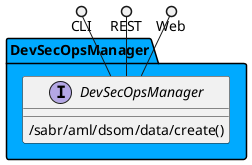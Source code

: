 @startuml



package "DevSecOpsManager" #00aaff {

    interface "DevSecOpsManager" as i {
            /sabr/aml/dsom/data/create()

    }
}

CLI ()-- i
REST ()-- i
Web ()-- i

package "DevSecOpsManager" #00aaff {

}



@enduml
